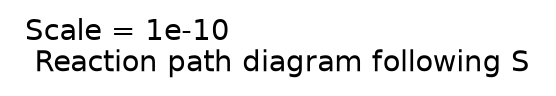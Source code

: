 digraph reaction_paths {
center=1;
 label = "Scale = 1e-10\l Reaction path diagram following S";
 fontname = "Helvetica";
}
